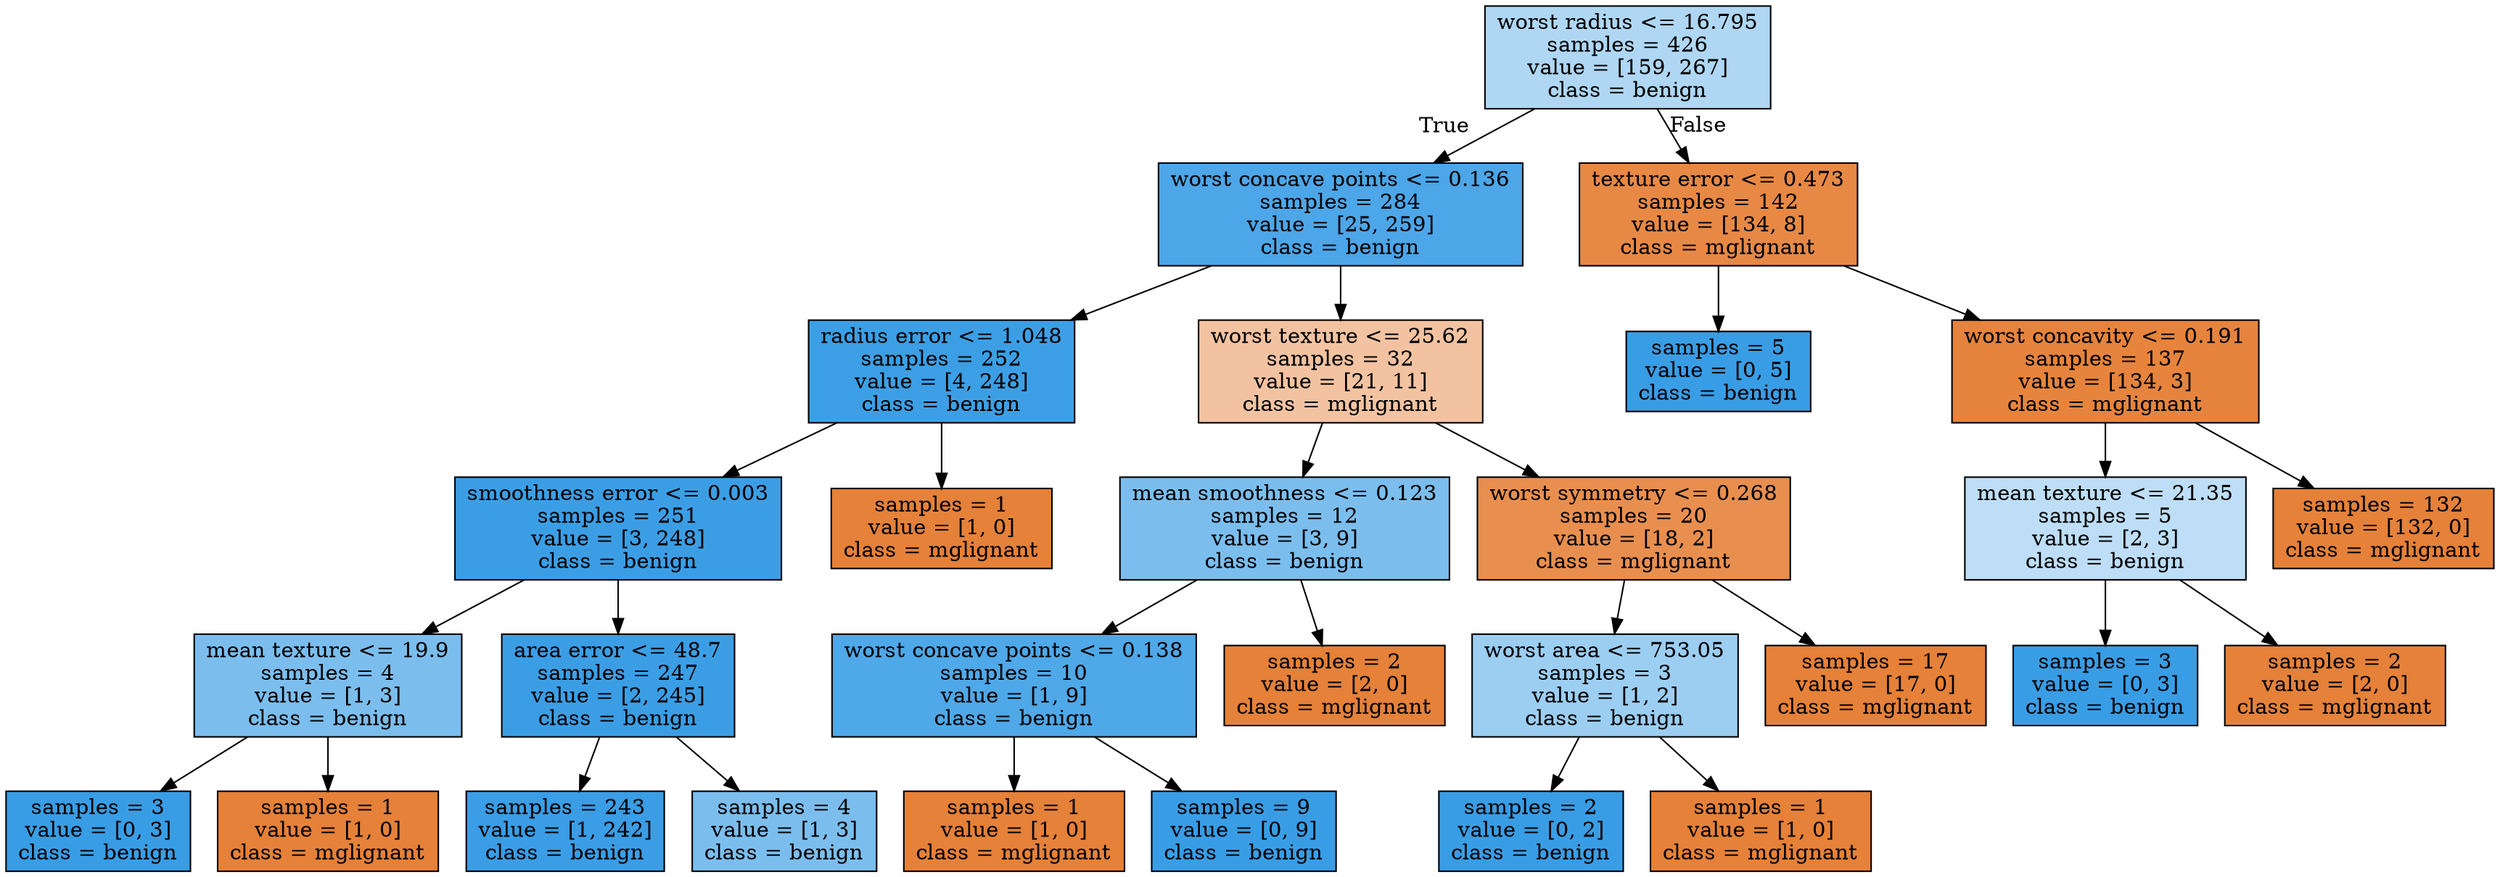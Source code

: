 digraph Tree {
node [shape=box, style="filled", color="black"] ;
0 [label="worst radius <= 16.795\nsamples = 426\nvalue = [159, 267]\nclass = benign", fillcolor="#afd7f4"] ;
1 [label="worst concave points <= 0.136\nsamples = 284\nvalue = [25, 259]\nclass = benign", fillcolor="#4ca6e8"] ;
0 -> 1 [labeldistance=2.5, labelangle=45, headlabel="True"] ;
2 [label="radius error <= 1.048\nsamples = 252\nvalue = [4, 248]\nclass = benign", fillcolor="#3c9fe5"] ;
1 -> 2 ;
3 [label="smoothness error <= 0.003\nsamples = 251\nvalue = [3, 248]\nclass = benign", fillcolor="#3b9ee5"] ;
2 -> 3 ;
4 [label="mean texture <= 19.9\nsamples = 4\nvalue = [1, 3]\nclass = benign", fillcolor="#7bbeee"] ;
3 -> 4 ;
5 [label="samples = 3\nvalue = [0, 3]\nclass = benign", fillcolor="#399de5"] ;
4 -> 5 ;
6 [label="samples = 1\nvalue = [1, 0]\nclass = mglignant", fillcolor="#e58139"] ;
4 -> 6 ;
7 [label="area error <= 48.7\nsamples = 247\nvalue = [2, 245]\nclass = benign", fillcolor="#3b9ee5"] ;
3 -> 7 ;
8 [label="samples = 243\nvalue = [1, 242]\nclass = benign", fillcolor="#3a9de5"] ;
7 -> 8 ;
9 [label="samples = 4\nvalue = [1, 3]\nclass = benign", fillcolor="#7bbeee"] ;
7 -> 9 ;
10 [label="samples = 1\nvalue = [1, 0]\nclass = mglignant", fillcolor="#e58139"] ;
2 -> 10 ;
11 [label="worst texture <= 25.62\nsamples = 32\nvalue = [21, 11]\nclass = mglignant", fillcolor="#f3c3a1"] ;
1 -> 11 ;
12 [label="mean smoothness <= 0.123\nsamples = 12\nvalue = [3, 9]\nclass = benign", fillcolor="#7bbeee"] ;
11 -> 12 ;
13 [label="worst concave points <= 0.138\nsamples = 10\nvalue = [1, 9]\nclass = benign", fillcolor="#4fa8e8"] ;
12 -> 13 ;
14 [label="samples = 1\nvalue = [1, 0]\nclass = mglignant", fillcolor="#e58139"] ;
13 -> 14 ;
15 [label="samples = 9\nvalue = [0, 9]\nclass = benign", fillcolor="#399de5"] ;
13 -> 15 ;
16 [label="samples = 2\nvalue = [2, 0]\nclass = mglignant", fillcolor="#e58139"] ;
12 -> 16 ;
17 [label="worst symmetry <= 0.268\nsamples = 20\nvalue = [18, 2]\nclass = mglignant", fillcolor="#e88f4f"] ;
11 -> 17 ;
18 [label="worst area <= 753.05\nsamples = 3\nvalue = [1, 2]\nclass = benign", fillcolor="#9ccef2"] ;
17 -> 18 ;
19 [label="samples = 2\nvalue = [0, 2]\nclass = benign", fillcolor="#399de5"] ;
18 -> 19 ;
20 [label="samples = 1\nvalue = [1, 0]\nclass = mglignant", fillcolor="#e58139"] ;
18 -> 20 ;
21 [label="samples = 17\nvalue = [17, 0]\nclass = mglignant", fillcolor="#e58139"] ;
17 -> 21 ;
22 [label="texture error <= 0.473\nsamples = 142\nvalue = [134, 8]\nclass = mglignant", fillcolor="#e78945"] ;
0 -> 22 [labeldistance=2.5, labelangle=-45, headlabel="False"] ;
23 [label="samples = 5\nvalue = [0, 5]\nclass = benign", fillcolor="#399de5"] ;
22 -> 23 ;
24 [label="worst concavity <= 0.191\nsamples = 137\nvalue = [134, 3]\nclass = mglignant", fillcolor="#e6843d"] ;
22 -> 24 ;
25 [label="mean texture <= 21.35\nsamples = 5\nvalue = [2, 3]\nclass = benign", fillcolor="#bddef6"] ;
24 -> 25 ;
26 [label="samples = 3\nvalue = [0, 3]\nclass = benign", fillcolor="#399de5"] ;
25 -> 26 ;
27 [label="samples = 2\nvalue = [2, 0]\nclass = mglignant", fillcolor="#e58139"] ;
25 -> 27 ;
28 [label="samples = 132\nvalue = [132, 0]\nclass = mglignant", fillcolor="#e58139"] ;
24 -> 28 ;
}